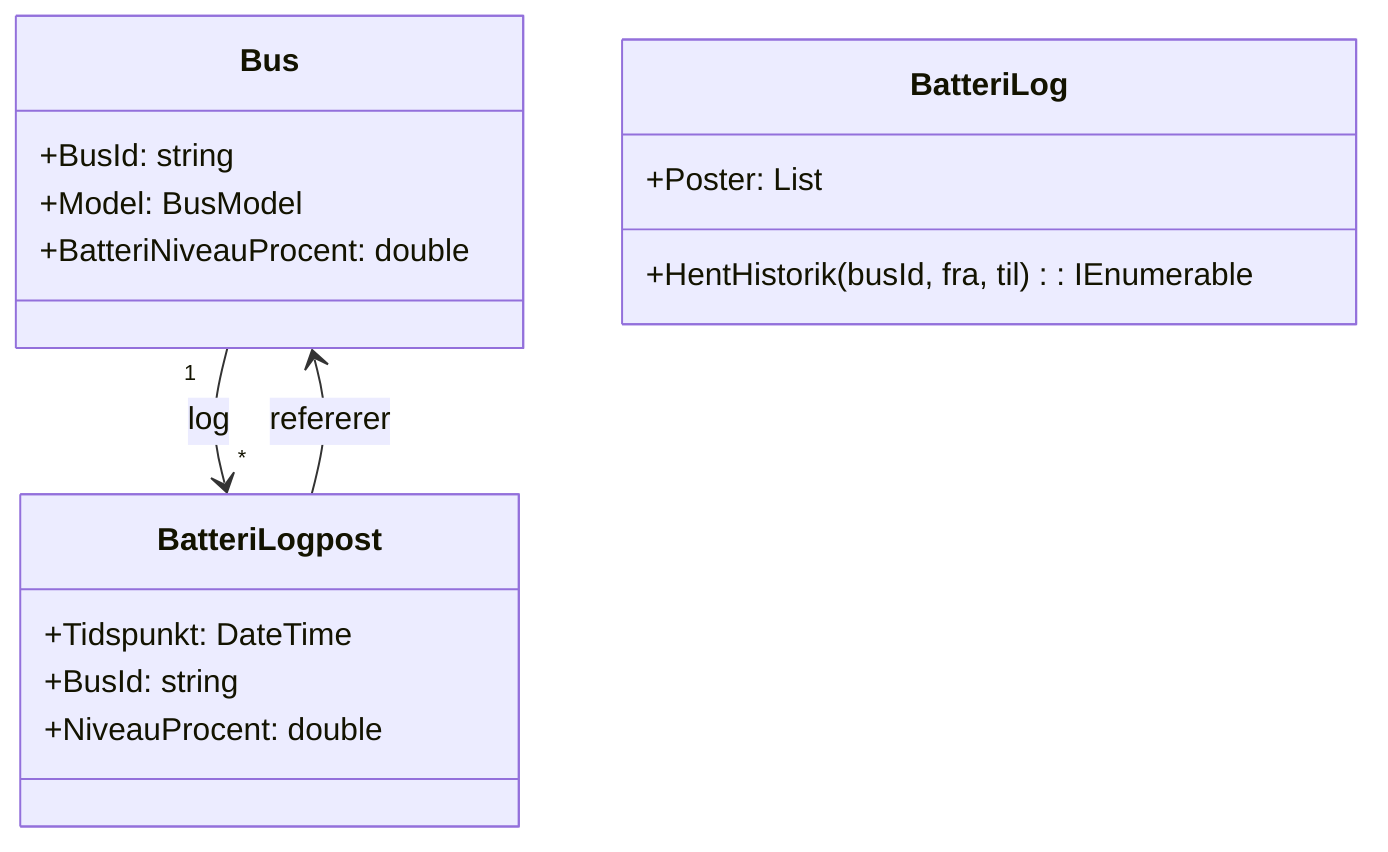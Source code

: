 classDiagram
class Bus {
    +BusId: string
    +Model: BusModel
    +BatteriNiveauProcent: double
}

class BatteriLogpost {
    +Tidspunkt: DateTime
    +BusId: string
    +NiveauProcent: double
}

class BatteriLog {
    +Poster: List<BatteriLogpost>
    +HentHistorik(busId, fra, til): IEnumerable<BatteriLogpost>
}

Bus "1" --> "*" BatteriLogpost : log
BatteriLogpost --> Bus : refererer
